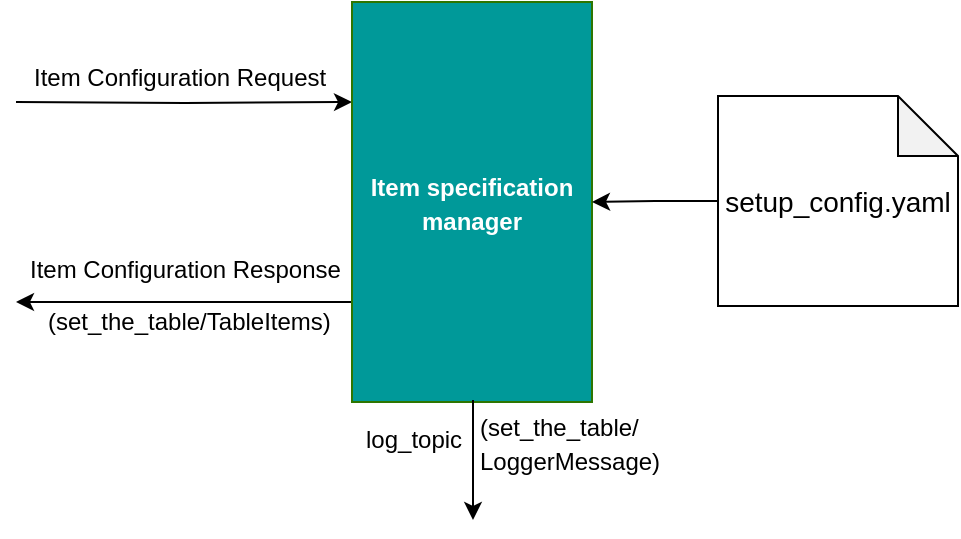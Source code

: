 <mxfile version="10.8.0" type="device"><diagram id="r4jGg_qzKVQwmuIoTdHc" name="Page-1"><mxGraphModel dx="1327" dy="778" grid="1" gridSize="10" guides="1" tooltips="1" connect="1" arrows="1" fold="1" page="1" pageScale="1" pageWidth="850" pageHeight="1100" math="0" shadow="0"><root><mxCell id="0"/><mxCell id="1" parent="0"/><mxCell id="pTWdtmwFou9NB_9ygAOZ-10" style="edgeStyle=orthogonalEdgeStyle;rounded=0;orthogonalLoop=1;jettySize=auto;html=1;exitX=1;exitY=0.25;exitDx=0;exitDy=0;entryX=0;entryY=0.25;entryDx=0;entryDy=0;strokeColor=#000000;fontSize=14;" edge="1" parent="1" target="pTWdtmwFou9NB_9ygAOZ-12"><mxGeometry relative="1" as="geometry"><mxPoint x="120" y="810" as="sourcePoint"/></mxGeometry></mxCell><mxCell id="pTWdtmwFou9NB_9ygAOZ-11" style="edgeStyle=orthogonalEdgeStyle;rounded=0;orthogonalLoop=1;jettySize=auto;html=1;exitX=0;exitY=0.75;exitDx=0;exitDy=0;entryX=1;entryY=0.75;entryDx=0;entryDy=0;strokeColor=#000000;fontSize=14;" edge="1" parent="1" source="pTWdtmwFou9NB_9ygAOZ-12"><mxGeometry relative="1" as="geometry"><mxPoint x="120" y="910" as="targetPoint"/></mxGeometry></mxCell><mxCell id="pTWdtmwFou9NB_9ygAOZ-12" value="&lt;b&gt;&lt;font style=&quot;font-size: 12px&quot;&gt;Item specification manager&lt;/font&gt;&lt;/b&gt;" style="rounded=0;whiteSpace=wrap;html=1;strokeColor=#2D7600;fillColor=#009999;fontSize=14;fontColor=#ffffff;" vertex="1" parent="1"><mxGeometry x="288" y="760" width="120" height="200" as="geometry"/></mxCell><mxCell id="pTWdtmwFou9NB_9ygAOZ-13" value="&lt;div style=&quot;font-size: 12px&quot;&gt;Item Configuration Response&lt;/div&gt;" style="text;html=1;resizable=0;points=[];autosize=1;align=left;verticalAlign=top;spacingTop=-4;fontSize=14;" vertex="1" parent="1"><mxGeometry x="125" y="884" width="170" height="20" as="geometry"/></mxCell><mxCell id="pTWdtmwFou9NB_9ygAOZ-14" value="&lt;div&gt;&lt;font style=&quot;font-size: 12px&quot;&gt;(set_the_table/&lt;/font&gt;&lt;/div&gt;&lt;div&gt;&lt;font style=&quot;font-size: 12px&quot;&gt;LoggerMessage)&lt;/font&gt;&lt;/div&gt;" style="text;html=1;resizable=0;points=[];autosize=1;align=left;verticalAlign=top;spacingTop=-4;fontSize=14;" vertex="1" parent="1"><mxGeometry x="350" y="961" width="110" height="40" as="geometry"/></mxCell><mxCell id="pTWdtmwFou9NB_9ygAOZ-15" value="&lt;font style=&quot;font-size: 12px&quot;&gt;log_topic&lt;/font&gt;" style="text;html=1;resizable=0;points=[];autosize=1;align=left;verticalAlign=top;spacingTop=-4;fontSize=14;" vertex="1" parent="1"><mxGeometry x="293" y="967" width="70" height="20" as="geometry"/></mxCell><mxCell id="pTWdtmwFou9NB_9ygAOZ-16" value="" style="endArrow=classic;html=1;entryX=0.5;entryY=0;entryDx=0;entryDy=0;strokeColor=#000000;" edge="1" parent="1"><mxGeometry width="50" height="50" relative="1" as="geometry"><mxPoint x="348.5" y="959" as="sourcePoint"/><mxPoint x="348.5" y="1019" as="targetPoint"/><Array as="points"><mxPoint x="348.5" y="979"/></Array></mxGeometry></mxCell><mxCell id="pTWdtmwFou9NB_9ygAOZ-17" value="(set_the_table/TableItems)" style="text;html=1;resizable=0;points=[];autosize=1;align=left;verticalAlign=top;spacingTop=-4;" vertex="1" parent="1"><mxGeometry x="134" y="910" width="160" height="20" as="geometry"/></mxCell><mxCell id="pTWdtmwFou9NB_9ygAOZ-18" value="" style="edgeStyle=orthogonalEdgeStyle;rounded=0;orthogonalLoop=1;jettySize=auto;html=1;strokeColor=#000000;fontSize=14;" edge="1" parent="1" source="pTWdtmwFou9NB_9ygAOZ-19" target="pTWdtmwFou9NB_9ygAOZ-12"><mxGeometry relative="1" as="geometry"/></mxCell><mxCell id="pTWdtmwFou9NB_9ygAOZ-19" value="setup_config.yaml" style="shape=note;whiteSpace=wrap;html=1;backgroundOutline=1;darkOpacity=0.05;strokeColor=#000000;fillColor=#FFFFFF;fontSize=14;" vertex="1" parent="1"><mxGeometry x="471" y="807" width="120" height="105" as="geometry"/></mxCell><mxCell id="pTWdtmwFou9NB_9ygAOZ-20" value="&lt;font style=&quot;font-size: 12px&quot;&gt;Item Configuration Request&lt;/font&gt;" style="text;html=1;resizable=0;points=[];autosize=1;align=left;verticalAlign=top;spacingTop=-4;fontSize=14;" vertex="1" parent="1"><mxGeometry x="127" y="786" width="160" height="20" as="geometry"/></mxCell></root></mxGraphModel></diagram></mxfile>